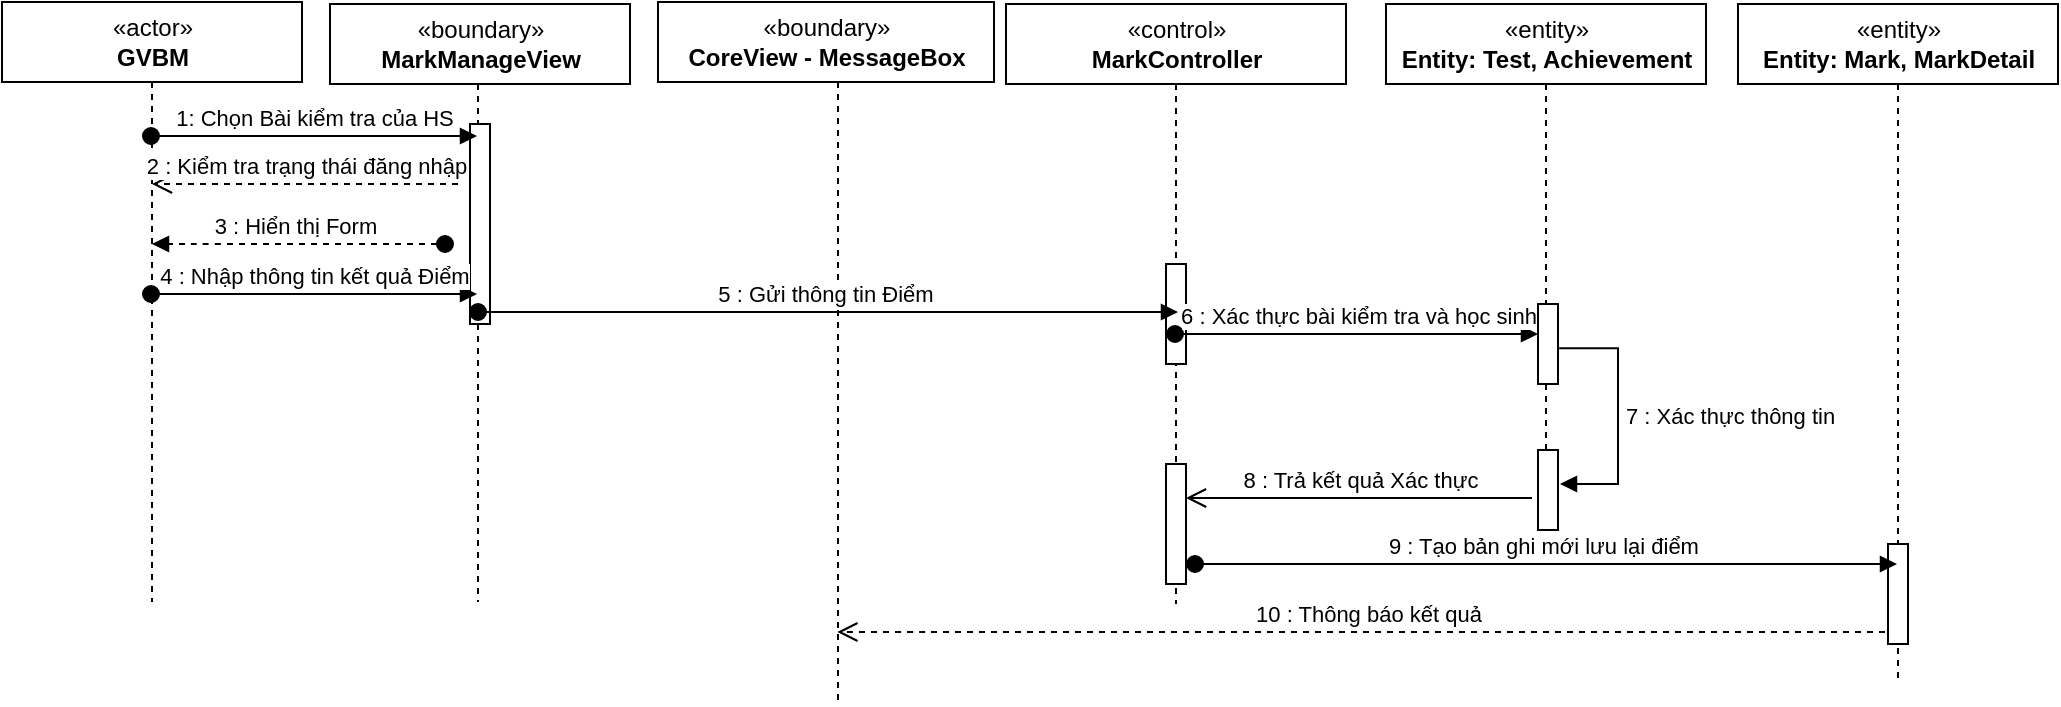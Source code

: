 <mxfile version="14.6.13" type="github">
  <diagram name="Page-1" id="13e1069c-82ec-6db2-03f1-153e76fe0fe0">
    <mxGraphModel dx="786" dy="457" grid="1" gridSize="10" guides="1" tooltips="1" connect="1" arrows="1" fold="1" page="1" pageScale="1" pageWidth="1100" pageHeight="850" background="#ffffff" math="0" shadow="0">
      <root>
        <mxCell id="0" />
        <mxCell id="1" parent="0" />
        <mxCell id="G0kBllWM4XBfNNBUBDi2-18" value=":Object" style="shape=umlLifeline;perimeter=lifelinePerimeter;whiteSpace=wrap;html=1;container=1;collapsible=0;recursiveResize=0;outlineConnect=0;" parent="1" vertex="1">
          <mxGeometry x="27" y="39" width="100" height="300" as="geometry" />
        </mxCell>
        <mxCell id="G0kBllWM4XBfNNBUBDi2-16" value="«actor»&lt;br&gt;&lt;b&gt;GVBM&lt;/b&gt;" style="html=1;" parent="1" vertex="1">
          <mxGeometry x="2" y="39" width="150" height="40" as="geometry" />
        </mxCell>
        <mxCell id="G0kBllWM4XBfNNBUBDi2-21" value=":Object" style="shape=umlLifeline;perimeter=lifelinePerimeter;whiteSpace=wrap;html=1;container=1;collapsible=0;recursiveResize=0;outlineConnect=0;" parent="1" vertex="1">
          <mxGeometry x="166" y="40" width="148" height="299" as="geometry" />
        </mxCell>
        <mxCell id="G0kBllWM4XBfNNBUBDi2-22" value="«boundary»&lt;br&gt;&lt;b&gt;MarkManageView&lt;/b&gt;" style="html=1;" parent="G0kBllWM4XBfNNBUBDi2-21" vertex="1">
          <mxGeometry width="150" height="40" as="geometry" />
        </mxCell>
        <mxCell id="G0kBllWM4XBfNNBUBDi2-32" value="" style="html=1;points=[];perimeter=orthogonalPerimeter;" parent="G0kBllWM4XBfNNBUBDi2-21" vertex="1">
          <mxGeometry x="70" y="60" width="10" height="100" as="geometry" />
        </mxCell>
        <mxCell id="G0kBllWM4XBfNNBUBDi2-26" value=":Object" style="shape=umlLifeline;perimeter=lifelinePerimeter;whiteSpace=wrap;html=1;container=1;collapsible=0;recursiveResize=0;outlineConnect=0;" parent="1" vertex="1">
          <mxGeometry x="345" y="39" width="150" height="351" as="geometry" />
        </mxCell>
        <mxCell id="G0kBllWM4XBfNNBUBDi2-27" value="«boundary»&lt;br&gt;&lt;b&gt;CoreView - MessageBox&lt;/b&gt;" style="html=1;" parent="G0kBllWM4XBfNNBUBDi2-26" vertex="1">
          <mxGeometry x="-15" width="168" height="40" as="geometry" />
        </mxCell>
        <mxCell id="G0kBllWM4XBfNNBUBDi2-28" value=":Object" style="shape=umlLifeline;perimeter=lifelinePerimeter;whiteSpace=wrap;html=1;container=1;collapsible=0;recursiveResize=0;outlineConnect=0;" parent="1" vertex="1">
          <mxGeometry x="504" y="40" width="170" height="300" as="geometry" />
        </mxCell>
        <mxCell id="G0kBllWM4XBfNNBUBDi2-29" value="«control»&lt;br&gt;&lt;b&gt;MarkController&lt;/b&gt;" style="html=1;" parent="G0kBllWM4XBfNNBUBDi2-28" vertex="1">
          <mxGeometry width="170" height="40" as="geometry" />
        </mxCell>
        <mxCell id="G0kBllWM4XBfNNBUBDi2-35" value="" style="html=1;points=[];perimeter=orthogonalPerimeter;" parent="G0kBllWM4XBfNNBUBDi2-28" vertex="1">
          <mxGeometry x="80" y="130" width="10" height="50" as="geometry" />
        </mxCell>
        <mxCell id="G0kBllWM4XBfNNBUBDi2-30" value=":Object" style="shape=umlLifeline;perimeter=lifelinePerimeter;whiteSpace=wrap;html=1;container=1;collapsible=0;recursiveResize=0;outlineConnect=0;" parent="1" vertex="1">
          <mxGeometry x="694" y="40" width="160" height="250" as="geometry" />
        </mxCell>
        <mxCell id="G0kBllWM4XBfNNBUBDi2-31" value="«entity»&lt;br&gt;&lt;b&gt;Entity: Test, Achievement&lt;/b&gt;" style="html=1;" parent="G0kBllWM4XBfNNBUBDi2-30" vertex="1">
          <mxGeometry width="160" height="40" as="geometry" />
        </mxCell>
        <mxCell id="G0kBllWM4XBfNNBUBDi2-37" value="" style="html=1;points=[];perimeter=orthogonalPerimeter;" parent="G0kBllWM4XBfNNBUBDi2-30" vertex="1">
          <mxGeometry x="76" y="150" width="10" height="40" as="geometry" />
        </mxCell>
        <mxCell id="G0kBllWM4XBfNNBUBDi2-23" value="1: Chọn Bài kiểm tra của HS" style="html=1;verticalAlign=bottom;startArrow=oval;startFill=1;endArrow=block;startSize=8;" parent="1" target="G0kBllWM4XBfNNBUBDi2-21" edge="1">
          <mxGeometry width="60" relative="1" as="geometry">
            <mxPoint x="76.5" y="106" as="sourcePoint" />
            <mxPoint x="272" y="104" as="targetPoint" />
            <Array as="points">
              <mxPoint x="140" y="106" />
            </Array>
          </mxGeometry>
        </mxCell>
        <mxCell id="G0kBllWM4XBfNNBUBDi2-34" value="5 : Gửi thông tin Điểm&amp;nbsp;" style="html=1;verticalAlign=bottom;startArrow=oval;startFill=1;endArrow=block;startSize=8;" parent="1" edge="1">
          <mxGeometry width="60" relative="1" as="geometry">
            <mxPoint x="240" y="194" as="sourcePoint" />
            <mxPoint x="590" y="194" as="targetPoint" />
          </mxGeometry>
        </mxCell>
        <mxCell id="G0kBllWM4XBfNNBUBDi2-36" value="6 : Xác thực bài kiểm tra và học sinh" style="html=1;verticalAlign=bottom;startArrow=oval;startFill=1;endArrow=block;startSize=8;" parent="1" edge="1">
          <mxGeometry width="60" relative="1" as="geometry">
            <mxPoint x="588.5" y="205" as="sourcePoint" />
            <mxPoint x="770" y="205" as="targetPoint" />
          </mxGeometry>
        </mxCell>
        <mxCell id="G0kBllWM4XBfNNBUBDi2-40" value="" style="html=1;points=[];perimeter=orthogonalPerimeter;" parent="1" vertex="1">
          <mxGeometry x="770" y="263" width="10" height="40" as="geometry" />
        </mxCell>
        <mxCell id="G0kBllWM4XBfNNBUBDi2-41" value="7 : Xác thực thông tin" style="edgeStyle=orthogonalEdgeStyle;html=1;align=left;spacingLeft=2;endArrow=block;rounded=0;exitX=1.058;exitY=0.553;exitDx=0;exitDy=0;exitPerimeter=0;" parent="1" source="G0kBllWM4XBfNNBUBDi2-37" edge="1">
          <mxGeometry relative="1" as="geometry">
            <mxPoint x="816.5" y="211.88" as="sourcePoint" />
            <Array as="points">
              <mxPoint x="810" y="212" />
              <mxPoint x="810" y="280" />
            </Array>
            <mxPoint x="781" y="280" as="targetPoint" />
          </mxGeometry>
        </mxCell>
        <mxCell id="DVAs7N8q5XkVekkUKqxM-1" value="2 : Kiểm tra trạng thái đăng nhập" style="html=1;verticalAlign=bottom;endArrow=open;dashed=1;endSize=8;" parent="1" target="G0kBllWM4XBfNNBUBDi2-18" edge="1">
          <mxGeometry relative="1" as="geometry">
            <mxPoint x="230" y="130" as="sourcePoint" />
            <mxPoint x="340" y="230" as="targetPoint" />
            <Array as="points">
              <mxPoint x="190" y="130" />
            </Array>
          </mxGeometry>
        </mxCell>
        <mxCell id="DVAs7N8q5XkVekkUKqxM-3" value="3 : Hiển thị Form&amp;nbsp;" style="html=1;verticalAlign=bottom;startArrow=oval;startFill=1;endArrow=block;startSize=8;dashed=1;" parent="1" target="G0kBllWM4XBfNNBUBDi2-18" edge="1">
          <mxGeometry width="60" relative="1" as="geometry">
            <mxPoint x="223.5" y="160" as="sourcePoint" />
            <mxPoint x="40" y="160" as="targetPoint" />
            <Array as="points">
              <mxPoint x="103.5" y="160" />
            </Array>
          </mxGeometry>
        </mxCell>
        <mxCell id="DVAs7N8q5XkVekkUKqxM-8" value="8 : Trả kết quả Xác thực" style="html=1;verticalAlign=bottom;endArrow=open;endSize=8;exitX=-0.3;exitY=0.375;exitDx=0;exitDy=0;exitPerimeter=0;" parent="1" target="jX7y3BxdO2Qzt2mthBG1-1" edge="1">
          <mxGeometry relative="1" as="geometry">
            <mxPoint x="767" y="287" as="sourcePoint" />
            <mxPoint x="600" y="287" as="targetPoint" />
          </mxGeometry>
        </mxCell>
        <mxCell id="DVAs7N8q5XkVekkUKqxM-9" value="10 : Thông báo kết quả" style="html=1;verticalAlign=bottom;endArrow=open;dashed=1;endSize=8;" parent="1" source="jX7y3BxdO2Qzt2mthBG1-2" edge="1">
          <mxGeometry relative="1" as="geometry">
            <mxPoint x="588.5" y="354" as="sourcePoint" />
            <mxPoint x="419.667" y="354" as="targetPoint" />
            <Array as="points">
              <mxPoint x="480" y="354" />
              <mxPoint x="460" y="354" />
            </Array>
          </mxGeometry>
        </mxCell>
        <mxCell id="fi9iXgLnPPmr7-ihQAsV-2" value="4 : Nhập thông tin kết quả Điểm" style="html=1;verticalAlign=bottom;startArrow=oval;startFill=1;endArrow=block;startSize=8;" parent="1" edge="1">
          <mxGeometry width="60" relative="1" as="geometry">
            <mxPoint x="76.5" y="185" as="sourcePoint" />
            <mxPoint x="239.5" y="185" as="targetPoint" />
            <Array as="points">
              <mxPoint x="163.5" y="185" />
            </Array>
          </mxGeometry>
        </mxCell>
        <mxCell id="jX7y3BxdO2Qzt2mthBG1-1" value="" style="html=1;points=[];perimeter=orthogonalPerimeter;" parent="1" vertex="1">
          <mxGeometry x="584" y="270" width="10" height="60" as="geometry" />
        </mxCell>
        <mxCell id="jX7y3BxdO2Qzt2mthBG1-2" value=":Object" style="shape=umlLifeline;perimeter=lifelinePerimeter;whiteSpace=wrap;html=1;container=1;collapsible=0;recursiveResize=0;outlineConnect=0;" parent="1" vertex="1">
          <mxGeometry x="870" y="40" width="160" height="340" as="geometry" />
        </mxCell>
        <mxCell id="jX7y3BxdO2Qzt2mthBG1-3" value="«entity»&lt;br&gt;&lt;b&gt;Entity: Mark, MarkDetail&lt;/b&gt;" style="html=1;" parent="jX7y3BxdO2Qzt2mthBG1-2" vertex="1">
          <mxGeometry width="160" height="40" as="geometry" />
        </mxCell>
        <mxCell id="jX7y3BxdO2Qzt2mthBG1-5" value="" style="html=1;points=[];perimeter=orthogonalPerimeter;" parent="1" vertex="1">
          <mxGeometry x="945" y="310" width="10" height="50" as="geometry" />
        </mxCell>
        <mxCell id="jX7y3BxdO2Qzt2mthBG1-7" value="9 : Tạo bản ghi mới lưu lại điểm&amp;nbsp;" style="html=1;verticalAlign=bottom;startArrow=oval;startFill=1;endArrow=block;startSize=8;" parent="1" target="jX7y3BxdO2Qzt2mthBG1-2" edge="1">
          <mxGeometry width="60" relative="1" as="geometry">
            <mxPoint x="598.5" y="320" as="sourcePoint" />
            <mxPoint x="780" y="320" as="targetPoint" />
            <Array as="points">
              <mxPoint x="690" y="320" />
            </Array>
          </mxGeometry>
        </mxCell>
      </root>
    </mxGraphModel>
  </diagram>
</mxfile>
